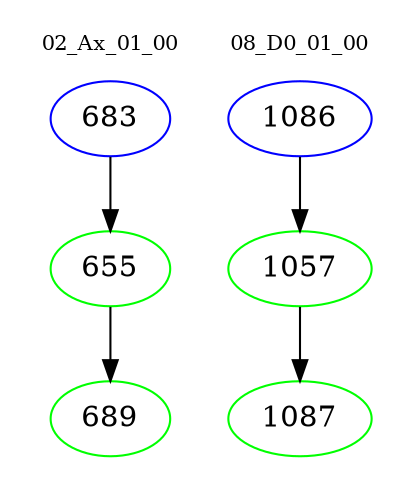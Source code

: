digraph{
subgraph cluster_0 {
color = white
label = "02_Ax_01_00";
fontsize=10;
T0_683 [label="683", color="blue"]
T0_683 -> T0_655 [color="black"]
T0_655 [label="655", color="green"]
T0_655 -> T0_689 [color="black"]
T0_689 [label="689", color="green"]
}
subgraph cluster_1 {
color = white
label = "08_D0_01_00";
fontsize=10;
T1_1086 [label="1086", color="blue"]
T1_1086 -> T1_1057 [color="black"]
T1_1057 [label="1057", color="green"]
T1_1057 -> T1_1087 [color="black"]
T1_1087 [label="1087", color="green"]
}
}
